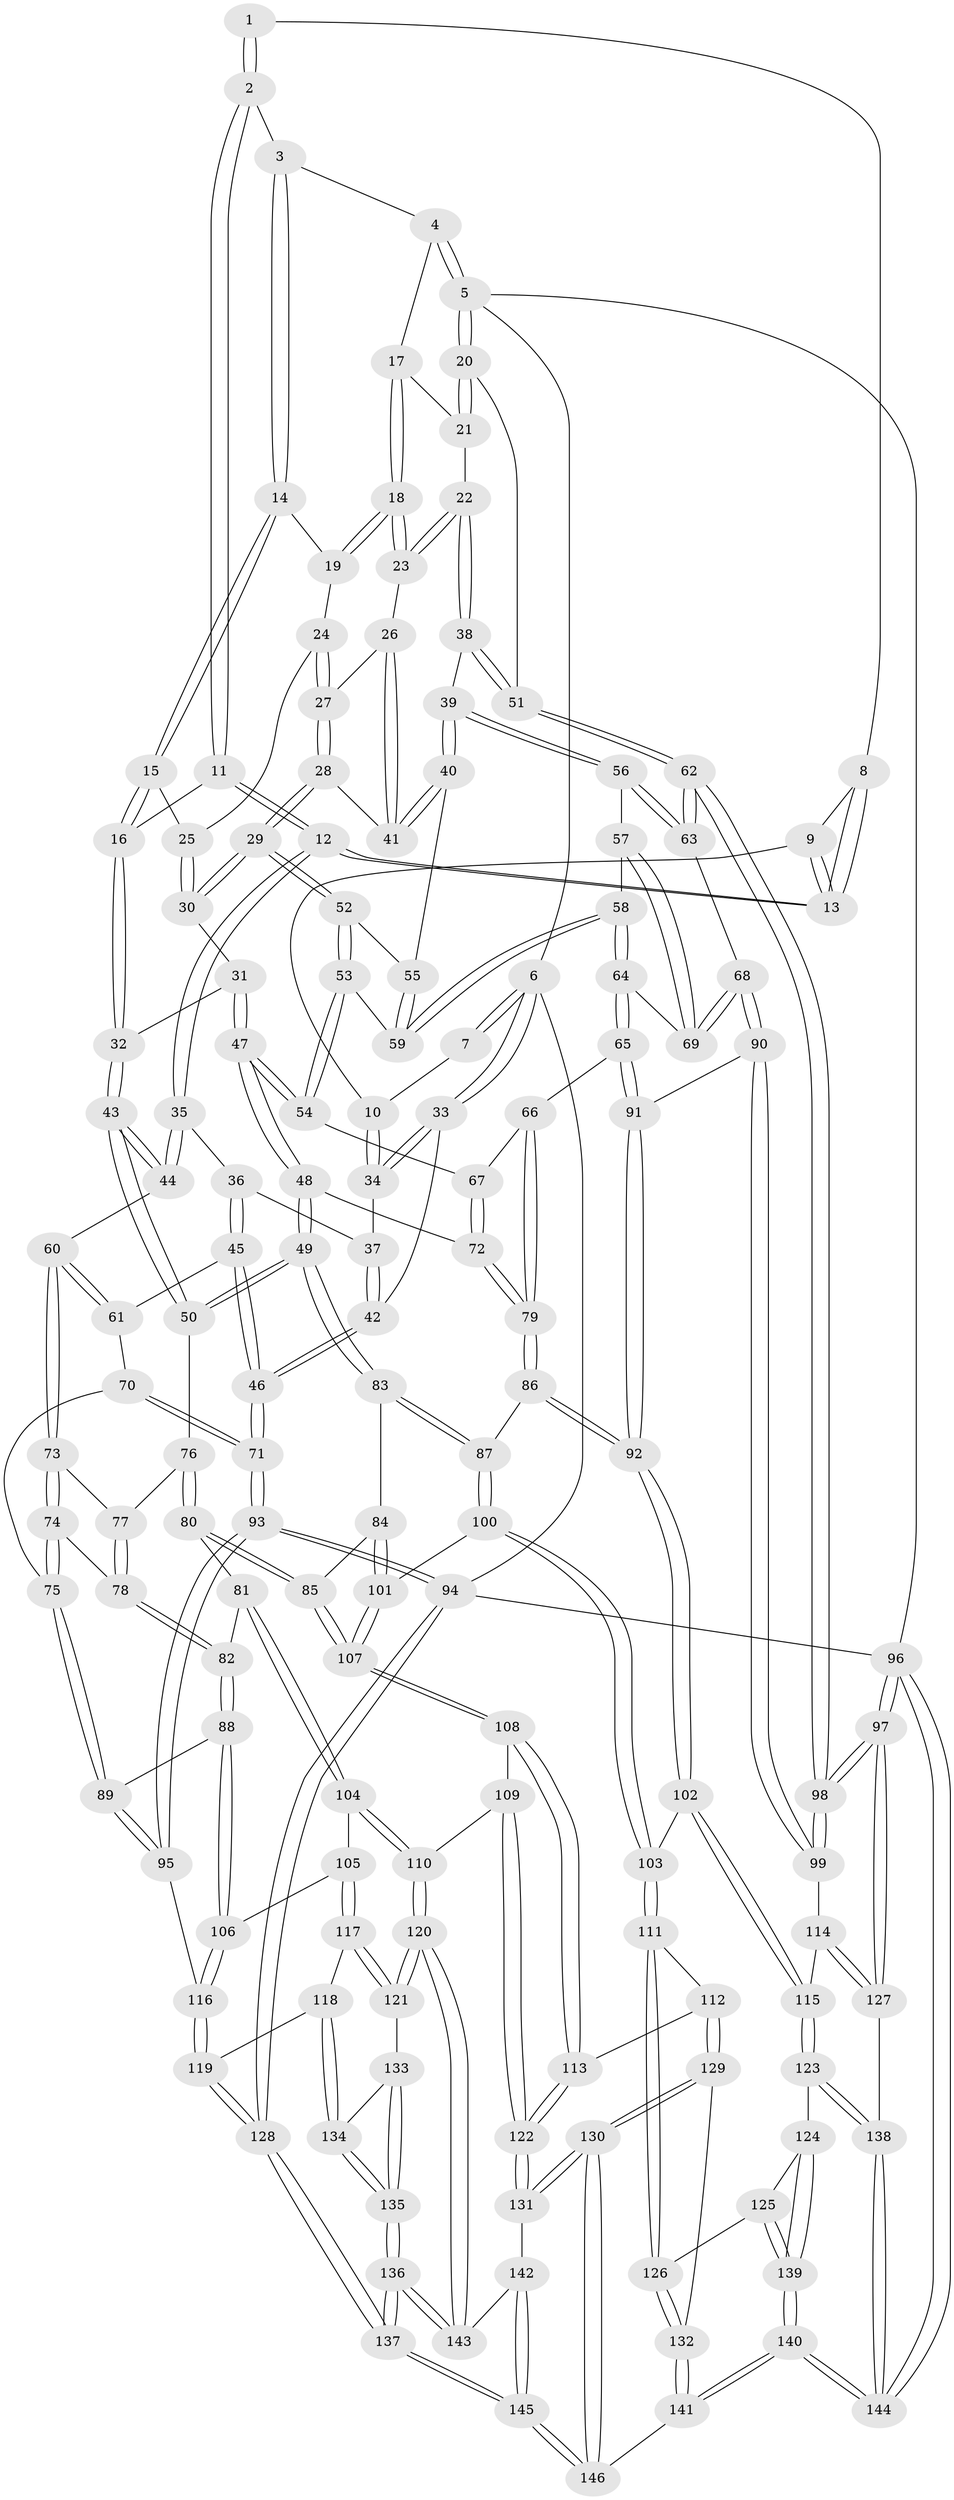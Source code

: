 // coarse degree distribution, {4: 0.3431372549019608, 6: 0.13725490196078433, 3: 0.049019607843137254, 5: 0.4411764705882353, 7: 0.0196078431372549, 8: 0.00980392156862745}
// Generated by graph-tools (version 1.1) at 2025/21/03/04/25 18:21:07]
// undirected, 146 vertices, 362 edges
graph export_dot {
graph [start="1"]
  node [color=gray90,style=filled];
  1 [pos="+0.31215026565344045+0"];
  2 [pos="+0.3952552915325286+0"];
  3 [pos="+0.5575196202546563+0"];
  4 [pos="+0.8591041087205793+0"];
  5 [pos="+1+0"];
  6 [pos="+0+0"];
  7 [pos="+0.17826782163170696+0"];
  8 [pos="+0.26190200823379156+0"];
  9 [pos="+0.14628989389596617+0.12374952472150631"];
  10 [pos="+0.12298860220535834+0.12083086523090703"];
  11 [pos="+0.38916919626250895+0.16019333766605962"];
  12 [pos="+0.2780517736931447+0.20736104871018432"];
  13 [pos="+0.2705790354468314+0.19743392300838616"];
  14 [pos="+0.5690678403364233+0"];
  15 [pos="+0.4826795206184988+0.1373983401476444"];
  16 [pos="+0.4087729151815331+0.1681220950737589"];
  17 [pos="+0.8462708919997753+0.026164969722201004"];
  18 [pos="+0.8194241713958017+0.09711537088499812"];
  19 [pos="+0.6331181221915095+0.05198440454844629"];
  20 [pos="+1+0"];
  21 [pos="+0.9748534313444224+0.0753463431369156"];
  22 [pos="+0.8924592386189183+0.19707255901436854"];
  23 [pos="+0.8218594063769599+0.10880089651106026"];
  24 [pos="+0.6307206866275117+0.06928829432395156"];
  25 [pos="+0.5295744624660776+0.1465235813398397"];
  26 [pos="+0.7595866034172121+0.15939456150264134"];
  27 [pos="+0.6489275362967946+0.15864950480104975"];
  28 [pos="+0.6361635925113128+0.23120821337296799"];
  29 [pos="+0.6131860741365119+0.2666575591595626"];
  30 [pos="+0.568459798367713+0.24392321961292993"];
  31 [pos="+0.47555224304296695+0.23774892661071084"];
  32 [pos="+0.4494498274401412+0.22464255553072865"];
  33 [pos="+0+0"];
  34 [pos="+0.09572109228577548+0.12850657114444314"];
  35 [pos="+0.26656833433492916+0.2517414673960131"];
  36 [pos="+0.09662579891266018+0.22969862024217194"];
  37 [pos="+0.09292326925775922+0.20211711018746387"];
  38 [pos="+0.9185007910811384+0.26962849740822636"];
  39 [pos="+0.9178737300621699+0.2701877627405223"];
  40 [pos="+0.8055152130381289+0.2780854682505504"];
  41 [pos="+0.744107094211377+0.22394641876940757"];
  42 [pos="+0+0.2624168815052389"];
  43 [pos="+0.3734902920947782+0.39657282656562837"];
  44 [pos="+0.2657940039548616+0.29766288382579376"];
  45 [pos="+0.04987489861402174+0.3315044276016336"];
  46 [pos="+0+0.3626004398223477"];
  47 [pos="+0.48431825552432084+0.40769871487051906"];
  48 [pos="+0.4799968653059677+0.4111430080616394"];
  49 [pos="+0.44245821255766055+0.4260299309293508"];
  50 [pos="+0.3775958195521191+0.40306197248018655"];
  51 [pos="+1+0.2833109483967578"];
  52 [pos="+0.6156281505450615+0.28397213675126054"];
  53 [pos="+0.6043225828605595+0.32898899962679296"];
  54 [pos="+0.5959941388506445+0.3524652097515311"];
  55 [pos="+0.7559393208475826+0.3119296996994618"];
  56 [pos="+0.8917757604214737+0.3511725676027122"];
  57 [pos="+0.8815924809518507+0.3628178087565494"];
  58 [pos="+0.7533426868953489+0.4118928250178813"];
  59 [pos="+0.7486788950990749+0.3669112589303031"];
  60 [pos="+0.15520633072891266+0.37243160438202416"];
  61 [pos="+0.1395510139845864+0.3675796016140967"];
  62 [pos="+1+0.4988809919438254"];
  63 [pos="+0.9595270376593547+0.48046738168508873"];
  64 [pos="+0.7267664205671645+0.4607854414447725"];
  65 [pos="+0.7250719467955582+0.46214280099414795"];
  66 [pos="+0.6967518797733667+0.45161629648535734"];
  67 [pos="+0.6290216754059065+0.39353838725483803"];
  68 [pos="+0.8867315400575713+0.5264951177152258"];
  69 [pos="+0.8507205292867267+0.46675679382008256"];
  70 [pos="+0.06594191875040345+0.4582236729188219"];
  71 [pos="+0+0.4154243902302306"];
  72 [pos="+0.5839161604668843+0.5064508317336812"];
  73 [pos="+0.16265412066926915+0.42184477350072125"];
  74 [pos="+0.15784096928218422+0.4544244577844608"];
  75 [pos="+0.12566037671281444+0.5058122041335117"];
  76 [pos="+0.3317082183218469+0.4550939107336059"];
  77 [pos="+0.2834722508385222+0.46636944506011474"];
  78 [pos="+0.23121511595234415+0.5128917713784698"];
  79 [pos="+0.5927714171477746+0.5230611340630807"];
  80 [pos="+0.3082248112281702+0.5971140508944666"];
  81 [pos="+0.2881269725560606+0.6046315804332478"];
  82 [pos="+0.23571631510286162+0.5916346094945614"];
  83 [pos="+0.4556949638733644+0.5291145646316147"];
  84 [pos="+0.4500617802456867+0.5408694293922608"];
  85 [pos="+0.38001091380007673+0.6157291503959592"];
  86 [pos="+0.5906715928121881+0.5462174138289082"];
  87 [pos="+0.560382441867647+0.5703187367440082"];
  88 [pos="+0.14105035481625292+0.6152931790546122"];
  89 [pos="+0.08936082419482005+0.6072183421660291"];
  90 [pos="+0.8657204098796853+0.5951995068364709"];
  91 [pos="+0.7419789145062237+0.6101006835882714"];
  92 [pos="+0.7418505163885868+0.610240561510132"];
  93 [pos="+0+0.6650503160728671"];
  94 [pos="+0+1"];
  95 [pos="+0+0.6633443787155904"];
  96 [pos="+1+1"];
  97 [pos="+1+0.9981090794739005"];
  98 [pos="+1+0.6634301358138234"];
  99 [pos="+0.9692926844866854+0.6793278401952597"];
  100 [pos="+0.5563354703006111+0.6586214182710888"];
  101 [pos="+0.5063198258305533+0.6547366388683504"];
  102 [pos="+0.7171820294120314+0.6697350274080766"];
  103 [pos="+0.6291344714744607+0.737725563385598"];
  104 [pos="+0.2776200133474501+0.7197227343762532"];
  105 [pos="+0.20842734723130868+0.7120377261829355"];
  106 [pos="+0.20627722417209948+0.7108453305487884"];
  107 [pos="+0.4153628300163326+0.6897215320756378"];
  108 [pos="+0.4080218545227357+0.7339027905962238"];
  109 [pos="+0.3933903595537208+0.7524348493937354"];
  110 [pos="+0.33010611247081667+0.7992280586070486"];
  111 [pos="+0.6262244384579304+0.7473577072007788"];
  112 [pos="+0.604202192502775+0.7648906218285094"];
  113 [pos="+0.5783661019233304+0.7756518399269803"];
  114 [pos="+0.8867352629024461+0.7796282324930819"];
  115 [pos="+0.8594238815927314+0.8005142514349899"];
  116 [pos="+0.11514381454829248+0.784368488309977"];
  117 [pos="+0.20012807956293185+0.8090636769807726"];
  118 [pos="+0.157425195833227+0.8215642814540312"];
  119 [pos="+0.14275951149298807+0.8184902769698358"];
  120 [pos="+0.3266914294876579+0.8089693858288997"];
  121 [pos="+0.32096312949384964+0.8109228860400965"];
  122 [pos="+0.5044965963711139+0.8569035489440063"];
  123 [pos="+0.8527761629266004+0.8223859756460705"];
  124 [pos="+0.8238658463256809+0.841951285406366"];
  125 [pos="+0.7014139285093527+0.8364435712405838"];
  126 [pos="+0.6749221258938656+0.8100319581574027"];
  127 [pos="+1+0.9257218134964649"];
  128 [pos="+0+1"];
  129 [pos="+0.6007045298861607+0.8793343623230935"];
  130 [pos="+0.4858240046599169+0.9177120062182984"];
  131 [pos="+0.4829518581625537+0.9134023122309137"];
  132 [pos="+0.6191460467280623+0.9437838180152741"];
  133 [pos="+0.2844382454277241+0.8508404582995412"];
  134 [pos="+0.1950235080266524+0.892529168957142"];
  135 [pos="+0.20342226673953498+0.9966151989469041"];
  136 [pos="+0.20147323808238018+1"];
  137 [pos="+0.032233962241985985+1"];
  138 [pos="+0.9142837807993294+0.9052456992504347"];
  139 [pos="+0.7019827325160827+1"];
  140 [pos="+0.6948023898788466+1"];
  141 [pos="+0.6478985320365245+1"];
  142 [pos="+0.3711634445006061+0.8959841252498548"];
  143 [pos="+0.3705789930454022+0.8954701488169047"];
  144 [pos="+0.7570833515190174+1"];
  145 [pos="+0.35784845946284377+1"];
  146 [pos="+0.6270997036202832+1"];
  1 -- 2;
  1 -- 2;
  1 -- 8;
  2 -- 3;
  2 -- 11;
  2 -- 11;
  3 -- 4;
  3 -- 14;
  3 -- 14;
  4 -- 5;
  4 -- 5;
  4 -- 17;
  5 -- 6;
  5 -- 20;
  5 -- 20;
  5 -- 96;
  6 -- 7;
  6 -- 7;
  6 -- 33;
  6 -- 33;
  6 -- 94;
  7 -- 10;
  8 -- 9;
  8 -- 13;
  8 -- 13;
  9 -- 10;
  9 -- 13;
  9 -- 13;
  10 -- 34;
  10 -- 34;
  11 -- 12;
  11 -- 12;
  11 -- 16;
  12 -- 13;
  12 -- 13;
  12 -- 35;
  12 -- 35;
  14 -- 15;
  14 -- 15;
  14 -- 19;
  15 -- 16;
  15 -- 16;
  15 -- 25;
  16 -- 32;
  16 -- 32;
  17 -- 18;
  17 -- 18;
  17 -- 21;
  18 -- 19;
  18 -- 19;
  18 -- 23;
  18 -- 23;
  19 -- 24;
  20 -- 21;
  20 -- 21;
  20 -- 51;
  21 -- 22;
  22 -- 23;
  22 -- 23;
  22 -- 38;
  22 -- 38;
  23 -- 26;
  24 -- 25;
  24 -- 27;
  24 -- 27;
  25 -- 30;
  25 -- 30;
  26 -- 27;
  26 -- 41;
  26 -- 41;
  27 -- 28;
  27 -- 28;
  28 -- 29;
  28 -- 29;
  28 -- 41;
  29 -- 30;
  29 -- 30;
  29 -- 52;
  29 -- 52;
  30 -- 31;
  31 -- 32;
  31 -- 47;
  31 -- 47;
  32 -- 43;
  32 -- 43;
  33 -- 34;
  33 -- 34;
  33 -- 42;
  34 -- 37;
  35 -- 36;
  35 -- 44;
  35 -- 44;
  36 -- 37;
  36 -- 45;
  36 -- 45;
  37 -- 42;
  37 -- 42;
  38 -- 39;
  38 -- 51;
  38 -- 51;
  39 -- 40;
  39 -- 40;
  39 -- 56;
  39 -- 56;
  40 -- 41;
  40 -- 41;
  40 -- 55;
  42 -- 46;
  42 -- 46;
  43 -- 44;
  43 -- 44;
  43 -- 50;
  43 -- 50;
  44 -- 60;
  45 -- 46;
  45 -- 46;
  45 -- 61;
  46 -- 71;
  46 -- 71;
  47 -- 48;
  47 -- 48;
  47 -- 54;
  47 -- 54;
  48 -- 49;
  48 -- 49;
  48 -- 72;
  49 -- 50;
  49 -- 50;
  49 -- 83;
  49 -- 83;
  50 -- 76;
  51 -- 62;
  51 -- 62;
  52 -- 53;
  52 -- 53;
  52 -- 55;
  53 -- 54;
  53 -- 54;
  53 -- 59;
  54 -- 67;
  55 -- 59;
  55 -- 59;
  56 -- 57;
  56 -- 63;
  56 -- 63;
  57 -- 58;
  57 -- 69;
  57 -- 69;
  58 -- 59;
  58 -- 59;
  58 -- 64;
  58 -- 64;
  60 -- 61;
  60 -- 61;
  60 -- 73;
  60 -- 73;
  61 -- 70;
  62 -- 63;
  62 -- 63;
  62 -- 98;
  62 -- 98;
  63 -- 68;
  64 -- 65;
  64 -- 65;
  64 -- 69;
  65 -- 66;
  65 -- 91;
  65 -- 91;
  66 -- 67;
  66 -- 79;
  66 -- 79;
  67 -- 72;
  67 -- 72;
  68 -- 69;
  68 -- 69;
  68 -- 90;
  68 -- 90;
  70 -- 71;
  70 -- 71;
  70 -- 75;
  71 -- 93;
  71 -- 93;
  72 -- 79;
  72 -- 79;
  73 -- 74;
  73 -- 74;
  73 -- 77;
  74 -- 75;
  74 -- 75;
  74 -- 78;
  75 -- 89;
  75 -- 89;
  76 -- 77;
  76 -- 80;
  76 -- 80;
  77 -- 78;
  77 -- 78;
  78 -- 82;
  78 -- 82;
  79 -- 86;
  79 -- 86;
  80 -- 81;
  80 -- 85;
  80 -- 85;
  81 -- 82;
  81 -- 104;
  81 -- 104;
  82 -- 88;
  82 -- 88;
  83 -- 84;
  83 -- 87;
  83 -- 87;
  84 -- 85;
  84 -- 101;
  84 -- 101;
  85 -- 107;
  85 -- 107;
  86 -- 87;
  86 -- 92;
  86 -- 92;
  87 -- 100;
  87 -- 100;
  88 -- 89;
  88 -- 106;
  88 -- 106;
  89 -- 95;
  89 -- 95;
  90 -- 91;
  90 -- 99;
  90 -- 99;
  91 -- 92;
  91 -- 92;
  92 -- 102;
  92 -- 102;
  93 -- 94;
  93 -- 94;
  93 -- 95;
  93 -- 95;
  94 -- 128;
  94 -- 128;
  94 -- 96;
  95 -- 116;
  96 -- 97;
  96 -- 97;
  96 -- 144;
  96 -- 144;
  97 -- 98;
  97 -- 98;
  97 -- 127;
  97 -- 127;
  98 -- 99;
  98 -- 99;
  99 -- 114;
  100 -- 101;
  100 -- 103;
  100 -- 103;
  101 -- 107;
  101 -- 107;
  102 -- 103;
  102 -- 115;
  102 -- 115;
  103 -- 111;
  103 -- 111;
  104 -- 105;
  104 -- 110;
  104 -- 110;
  105 -- 106;
  105 -- 117;
  105 -- 117;
  106 -- 116;
  106 -- 116;
  107 -- 108;
  107 -- 108;
  108 -- 109;
  108 -- 113;
  108 -- 113;
  109 -- 110;
  109 -- 122;
  109 -- 122;
  110 -- 120;
  110 -- 120;
  111 -- 112;
  111 -- 126;
  111 -- 126;
  112 -- 113;
  112 -- 129;
  112 -- 129;
  113 -- 122;
  113 -- 122;
  114 -- 115;
  114 -- 127;
  114 -- 127;
  115 -- 123;
  115 -- 123;
  116 -- 119;
  116 -- 119;
  117 -- 118;
  117 -- 121;
  117 -- 121;
  118 -- 119;
  118 -- 134;
  118 -- 134;
  119 -- 128;
  119 -- 128;
  120 -- 121;
  120 -- 121;
  120 -- 143;
  120 -- 143;
  121 -- 133;
  122 -- 131;
  122 -- 131;
  123 -- 124;
  123 -- 138;
  123 -- 138;
  124 -- 125;
  124 -- 139;
  124 -- 139;
  125 -- 126;
  125 -- 139;
  125 -- 139;
  126 -- 132;
  126 -- 132;
  127 -- 138;
  128 -- 137;
  128 -- 137;
  129 -- 130;
  129 -- 130;
  129 -- 132;
  130 -- 131;
  130 -- 131;
  130 -- 146;
  130 -- 146;
  131 -- 142;
  132 -- 141;
  132 -- 141;
  133 -- 134;
  133 -- 135;
  133 -- 135;
  134 -- 135;
  134 -- 135;
  135 -- 136;
  135 -- 136;
  136 -- 137;
  136 -- 137;
  136 -- 143;
  136 -- 143;
  137 -- 145;
  137 -- 145;
  138 -- 144;
  138 -- 144;
  139 -- 140;
  139 -- 140;
  140 -- 141;
  140 -- 141;
  140 -- 144;
  140 -- 144;
  141 -- 146;
  142 -- 143;
  142 -- 145;
  142 -- 145;
  145 -- 146;
  145 -- 146;
}
